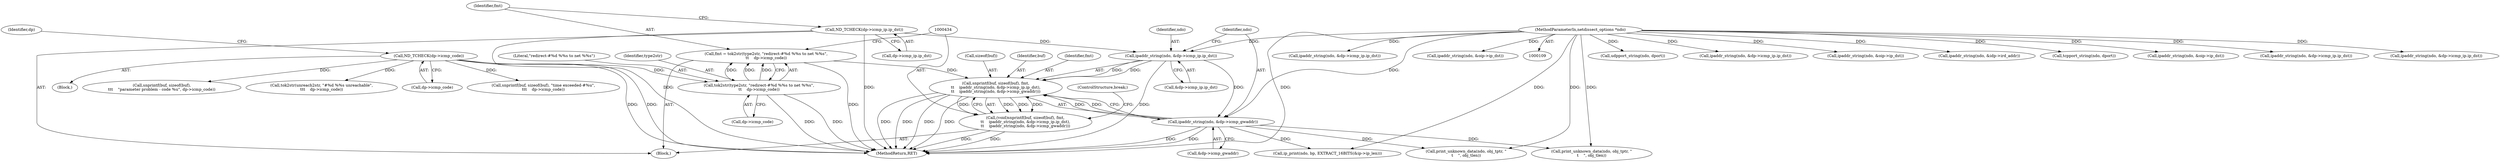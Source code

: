 digraph "0_tcpdump_1a1bce0526a77b62e41531b00f8bb5e21fd4f3a3@API" {
"1000435" [label="(Call,snprintf(buf, sizeof(buf), fmt,\n\t\t    ipaddr_string(ndo, &dp->icmp_ip.ip_dst),\n\t\t    ipaddr_string(ndo, &dp->icmp_gwaddr)))"];
"1000425" [label="(Call,fmt = tok2str(type2str, \"redirect-#%d %%s to net %%s\",\n\t\t    dp->icmp_code))"];
"1000427" [label="(Call,tok2str(type2str, \"redirect-#%d %%s to net %%s\",\n\t\t    dp->icmp_code))"];
"1000154" [label="(Call,ND_TCHECK(dp->icmp_code))"];
"1000440" [label="(Call,ipaddr_string(ndo, &dp->icmp_ip.ip_dst))"];
"1000110" [label="(MethodParameterIn,netdissect_options *ndo)"];
"1000419" [label="(Call,ND_TCHECK(dp->icmp_ip.ip_dst))"];
"1000448" [label="(Call,ipaddr_string(ndo, &dp->icmp_gwaddr))"];
"1000433" [label="(Call,(void)snprintf(buf, sizeof(buf), fmt,\n\t\t    ipaddr_string(ndo, &dp->icmp_ip.ip_dst),\n\t\t    ipaddr_string(ndo, &dp->icmp_gwaddr)))"];
"1000110" [label="(MethodParameterIn,netdissect_options *ndo)"];
"1001256" [label="(Call,print_unknown_data(ndo, obj_tptr, \"\n\t    \", obj_tlen))"];
"1000435" [label="(Call,snprintf(buf, sizeof(buf), fmt,\n\t\t    ipaddr_string(ndo, &dp->icmp_ip.ip_dst),\n\t\t    ipaddr_string(ndo, &dp->icmp_gwaddr)))"];
"1001248" [label="(Call,print_unknown_data(ndo, obj_tptr, \"\n\t    \", obj_tlen))"];
"1000427" [label="(Call,tok2str(type2str, \"redirect-#%d %%s to net %%s\",\n\t\t    dp->icmp_code))"];
"1000311" [label="(Call,udpport_string(ndo, dport))"];
"1000162" [label="(Block,)"];
"1000449" [label="(Identifier,ndo)"];
"1000408" [label="(Call,ipaddr_string(ndo, &dp->icmp_ip.ip_dst))"];
"1000442" [label="(Call,&dp->icmp_ip.ip_dst)"];
"1000305" [label="(Call,ipaddr_string(ndo, &oip->ip_dst))"];
"1000656" [label="(Call,ipaddr_string(ndo, &idp->ird_addr))"];
"1000701" [label="(Call,snprintf(buf, sizeof(buf), \"time exceeded-#%u\",\n\t\t\t    dp->icmp_code))"];
"1000419" [label="(Call,ND_TCHECK(dp->icmp_ip.ip_dst))"];
"1000425" [label="(Call,fmt = tok2str(type2str, \"redirect-#%d %%s to net %%s\",\n\t\t    dp->icmp_code))"];
"1000160" [label="(Identifier,dp)"];
"1000454" [label="(ControlStructure,break;)"];
"1000154" [label="(Call,ND_TCHECK(dp->icmp_code))"];
"1000437" [label="(Call,sizeof(buf))"];
"1000155" [label="(Call,dp->icmp_code)"];
"1000293" [label="(Call,tcpport_string(ndo, dport))"];
"1000115" [label="(Block,)"];
"1000433" [label="(Call,(void)snprintf(buf, sizeof(buf), fmt,\n\t\t    ipaddr_string(ndo, &dp->icmp_ip.ip_dst),\n\t\t    ipaddr_string(ndo, &dp->icmp_gwaddr)))"];
"1000287" [label="(Call,ipaddr_string(ndo, &oip->ip_dst))"];
"1000441" [label="(Identifier,ndo)"];
"1000383" [label="(Call,ipaddr_string(ndo, &dp->icmp_ip.ip_dst))"];
"1000450" [label="(Call,&dp->icmp_gwaddr)"];
"1000365" [label="(Call,ipaddr_string(ndo, &dp->icmp_ip.ip_dst))"];
"1000429" [label="(Literal,\"redirect-#%d %%s to net %%s\")"];
"1000420" [label="(Call,dp->icmp_ip.ip_dst)"];
"1000221" [label="(Call,ipaddr_string(ndo, &dp->icmp_ip.ip_dst))"];
"1000426" [label="(Identifier,fmt)"];
"1000978" [label="(Call,ip_print(ndo, bp, EXTRACT_16BITS(&ip->ip_len)))"];
"1000440" [label="(Call,ipaddr_string(ndo, &dp->icmp_ip.ip_dst))"];
"1000323" [label="(Call,ipaddr_string(ndo, &oip->ip_dst))"];
"1000718" [label="(Call,snprintf(buf, sizeof(buf),\n\t\t\t    \"parameter problem - code %u\", dp->icmp_code))"];
"1000436" [label="(Identifier,buf)"];
"1001279" [label="(MethodReturn,RET)"];
"1000448" [label="(Call,ipaddr_string(ndo, &dp->icmp_gwaddr))"];
"1000428" [label="(Identifier,type2str)"];
"1000395" [label="(Call,tok2str(unreach2str, \"#%d %%s unreachable\",\n\t\t\t    dp->icmp_code))"];
"1000430" [label="(Call,dp->icmp_code)"];
"1000439" [label="(Identifier,fmt)"];
"1000435" -> "1000433"  [label="AST: "];
"1000435" -> "1000448"  [label="CFG: "];
"1000436" -> "1000435"  [label="AST: "];
"1000437" -> "1000435"  [label="AST: "];
"1000439" -> "1000435"  [label="AST: "];
"1000440" -> "1000435"  [label="AST: "];
"1000448" -> "1000435"  [label="AST: "];
"1000433" -> "1000435"  [label="CFG: "];
"1000435" -> "1001279"  [label="DDG: "];
"1000435" -> "1001279"  [label="DDG: "];
"1000435" -> "1001279"  [label="DDG: "];
"1000435" -> "1001279"  [label="DDG: "];
"1000435" -> "1000433"  [label="DDG: "];
"1000435" -> "1000433"  [label="DDG: "];
"1000435" -> "1000433"  [label="DDG: "];
"1000435" -> "1000433"  [label="DDG: "];
"1000425" -> "1000435"  [label="DDG: "];
"1000440" -> "1000435"  [label="DDG: "];
"1000440" -> "1000435"  [label="DDG: "];
"1000448" -> "1000435"  [label="DDG: "];
"1000448" -> "1000435"  [label="DDG: "];
"1000425" -> "1000162"  [label="AST: "];
"1000425" -> "1000427"  [label="CFG: "];
"1000426" -> "1000425"  [label="AST: "];
"1000427" -> "1000425"  [label="AST: "];
"1000434" -> "1000425"  [label="CFG: "];
"1000425" -> "1001279"  [label="DDG: "];
"1000427" -> "1000425"  [label="DDG: "];
"1000427" -> "1000425"  [label="DDG: "];
"1000427" -> "1000425"  [label="DDG: "];
"1000427" -> "1000430"  [label="CFG: "];
"1000428" -> "1000427"  [label="AST: "];
"1000429" -> "1000427"  [label="AST: "];
"1000430" -> "1000427"  [label="AST: "];
"1000427" -> "1001279"  [label="DDG: "];
"1000427" -> "1001279"  [label="DDG: "];
"1000154" -> "1000427"  [label="DDG: "];
"1000154" -> "1000115"  [label="AST: "];
"1000154" -> "1000155"  [label="CFG: "];
"1000155" -> "1000154"  [label="AST: "];
"1000160" -> "1000154"  [label="CFG: "];
"1000154" -> "1001279"  [label="DDG: "];
"1000154" -> "1001279"  [label="DDG: "];
"1000154" -> "1000395"  [label="DDG: "];
"1000154" -> "1000701"  [label="DDG: "];
"1000154" -> "1000718"  [label="DDG: "];
"1000440" -> "1000442"  [label="CFG: "];
"1000441" -> "1000440"  [label="AST: "];
"1000442" -> "1000440"  [label="AST: "];
"1000449" -> "1000440"  [label="CFG: "];
"1000440" -> "1001279"  [label="DDG: "];
"1000110" -> "1000440"  [label="DDG: "];
"1000419" -> "1000440"  [label="DDG: "];
"1000440" -> "1000448"  [label="DDG: "];
"1000110" -> "1000109"  [label="AST: "];
"1000110" -> "1001279"  [label="DDG: "];
"1000110" -> "1000221"  [label="DDG: "];
"1000110" -> "1000287"  [label="DDG: "];
"1000110" -> "1000293"  [label="DDG: "];
"1000110" -> "1000305"  [label="DDG: "];
"1000110" -> "1000311"  [label="DDG: "];
"1000110" -> "1000323"  [label="DDG: "];
"1000110" -> "1000365"  [label="DDG: "];
"1000110" -> "1000383"  [label="DDG: "];
"1000110" -> "1000408"  [label="DDG: "];
"1000110" -> "1000448"  [label="DDG: "];
"1000110" -> "1000656"  [label="DDG: "];
"1000110" -> "1000978"  [label="DDG: "];
"1000110" -> "1001248"  [label="DDG: "];
"1000110" -> "1001256"  [label="DDG: "];
"1000419" -> "1000162"  [label="AST: "];
"1000419" -> "1000420"  [label="CFG: "];
"1000420" -> "1000419"  [label="AST: "];
"1000426" -> "1000419"  [label="CFG: "];
"1000419" -> "1001279"  [label="DDG: "];
"1000419" -> "1001279"  [label="DDG: "];
"1000448" -> "1000450"  [label="CFG: "];
"1000449" -> "1000448"  [label="AST: "];
"1000450" -> "1000448"  [label="AST: "];
"1000448" -> "1001279"  [label="DDG: "];
"1000448" -> "1001279"  [label="DDG: "];
"1000448" -> "1000978"  [label="DDG: "];
"1000448" -> "1001248"  [label="DDG: "];
"1000448" -> "1001256"  [label="DDG: "];
"1000433" -> "1000162"  [label="AST: "];
"1000434" -> "1000433"  [label="AST: "];
"1000454" -> "1000433"  [label="CFG: "];
"1000433" -> "1001279"  [label="DDG: "];
"1000433" -> "1001279"  [label="DDG: "];
}
